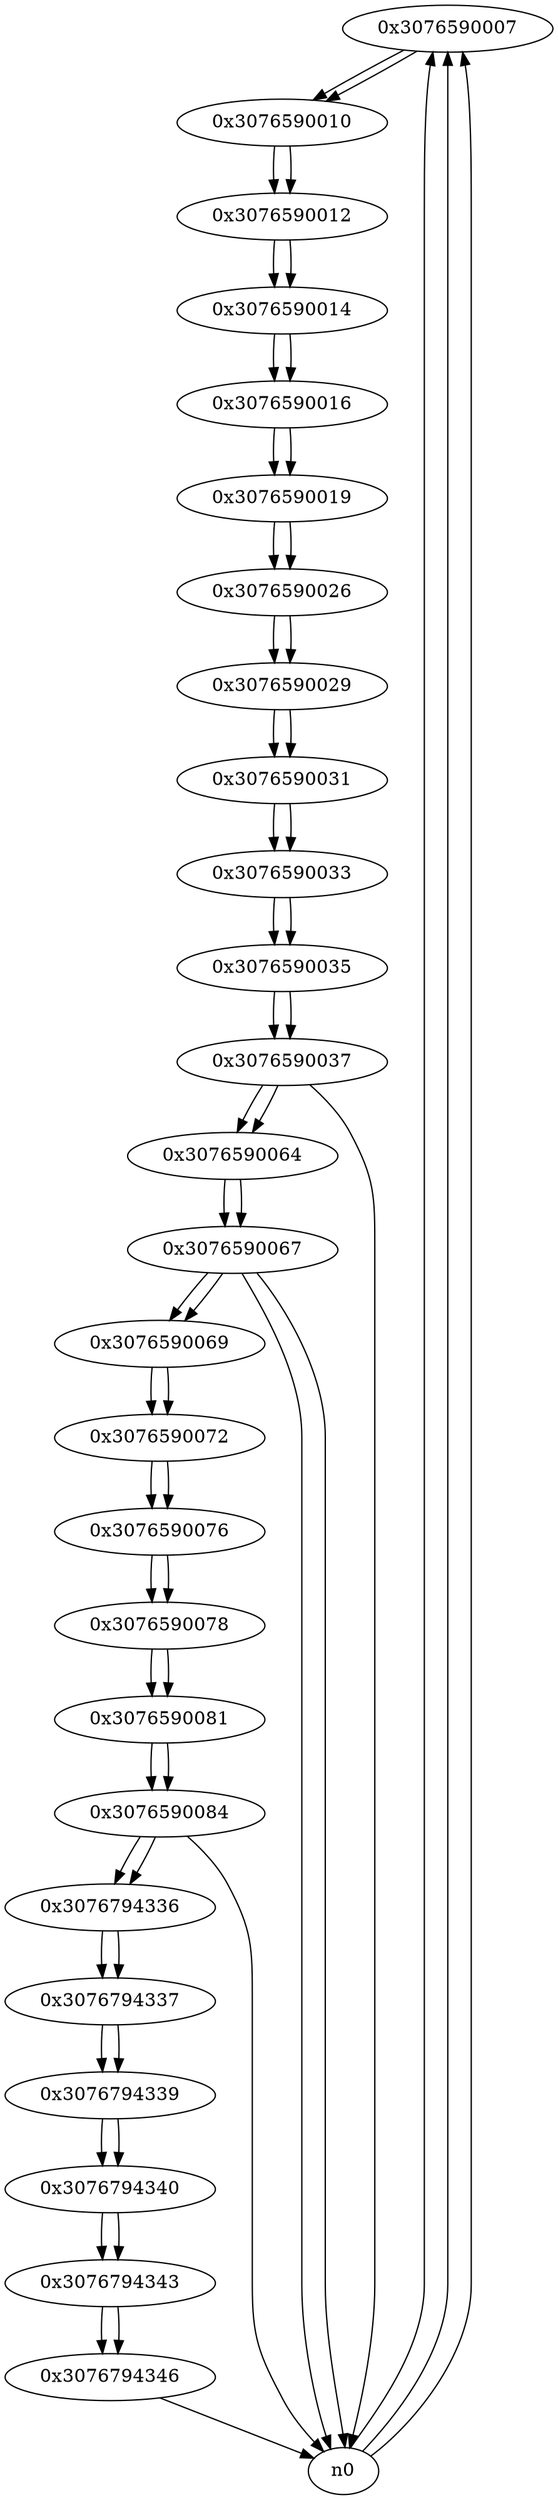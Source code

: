 digraph G{
/* nodes */
  n1 [label="0x3076590007"]
  n2 [label="0x3076590010"]
  n3 [label="0x3076590012"]
  n4 [label="0x3076590014"]
  n5 [label="0x3076590016"]
  n6 [label="0x3076590019"]
  n7 [label="0x3076590026"]
  n8 [label="0x3076590029"]
  n9 [label="0x3076590031"]
  n10 [label="0x3076590033"]
  n11 [label="0x3076590035"]
  n12 [label="0x3076590037"]
  n13 [label="0x3076590064"]
  n14 [label="0x3076590067"]
  n15 [label="0x3076590069"]
  n16 [label="0x3076590072"]
  n17 [label="0x3076590076"]
  n18 [label="0x3076590078"]
  n19 [label="0x3076590081"]
  n20 [label="0x3076590084"]
  n21 [label="0x3076794336"]
  n22 [label="0x3076794337"]
  n23 [label="0x3076794339"]
  n24 [label="0x3076794340"]
  n25 [label="0x3076794343"]
  n26 [label="0x3076794346"]
/* edges */
n1 -> n2;
n0 -> n1;
n0 -> n1;
n0 -> n1;
n2 -> n3;
n1 -> n2;
n3 -> n4;
n2 -> n3;
n4 -> n5;
n3 -> n4;
n5 -> n6;
n4 -> n5;
n6 -> n7;
n5 -> n6;
n7 -> n8;
n6 -> n7;
n8 -> n9;
n7 -> n8;
n9 -> n10;
n8 -> n9;
n10 -> n11;
n9 -> n10;
n11 -> n12;
n10 -> n11;
n12 -> n0;
n12 -> n13;
n11 -> n12;
n13 -> n14;
n12 -> n13;
n14 -> n0;
n14 -> n15;
n14 -> n0;
n13 -> n14;
n15 -> n16;
n14 -> n15;
n16 -> n17;
n15 -> n16;
n17 -> n18;
n16 -> n17;
n18 -> n19;
n17 -> n18;
n19 -> n20;
n18 -> n19;
n20 -> n21;
n20 -> n0;
n19 -> n20;
n21 -> n22;
n20 -> n21;
n22 -> n23;
n21 -> n22;
n23 -> n24;
n22 -> n23;
n24 -> n25;
n23 -> n24;
n25 -> n26;
n24 -> n25;
n26 -> n0;
n25 -> n26;
}
